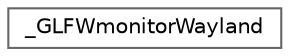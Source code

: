 digraph "类继承关系图"
{
 // LATEX_PDF_SIZE
  bgcolor="transparent";
  edge [fontname=Helvetica,fontsize=10,labelfontname=Helvetica,labelfontsize=10];
  node [fontname=Helvetica,fontsize=10,shape=box,height=0.2,width=0.4];
  rankdir="LR";
  Node0 [id="Node000000",label="_GLFWmonitorWayland",height=0.2,width=0.4,color="grey40", fillcolor="white", style="filled",URL="$struct___g_l_f_wmonitor_wayland.html",tooltip=" "];
}
